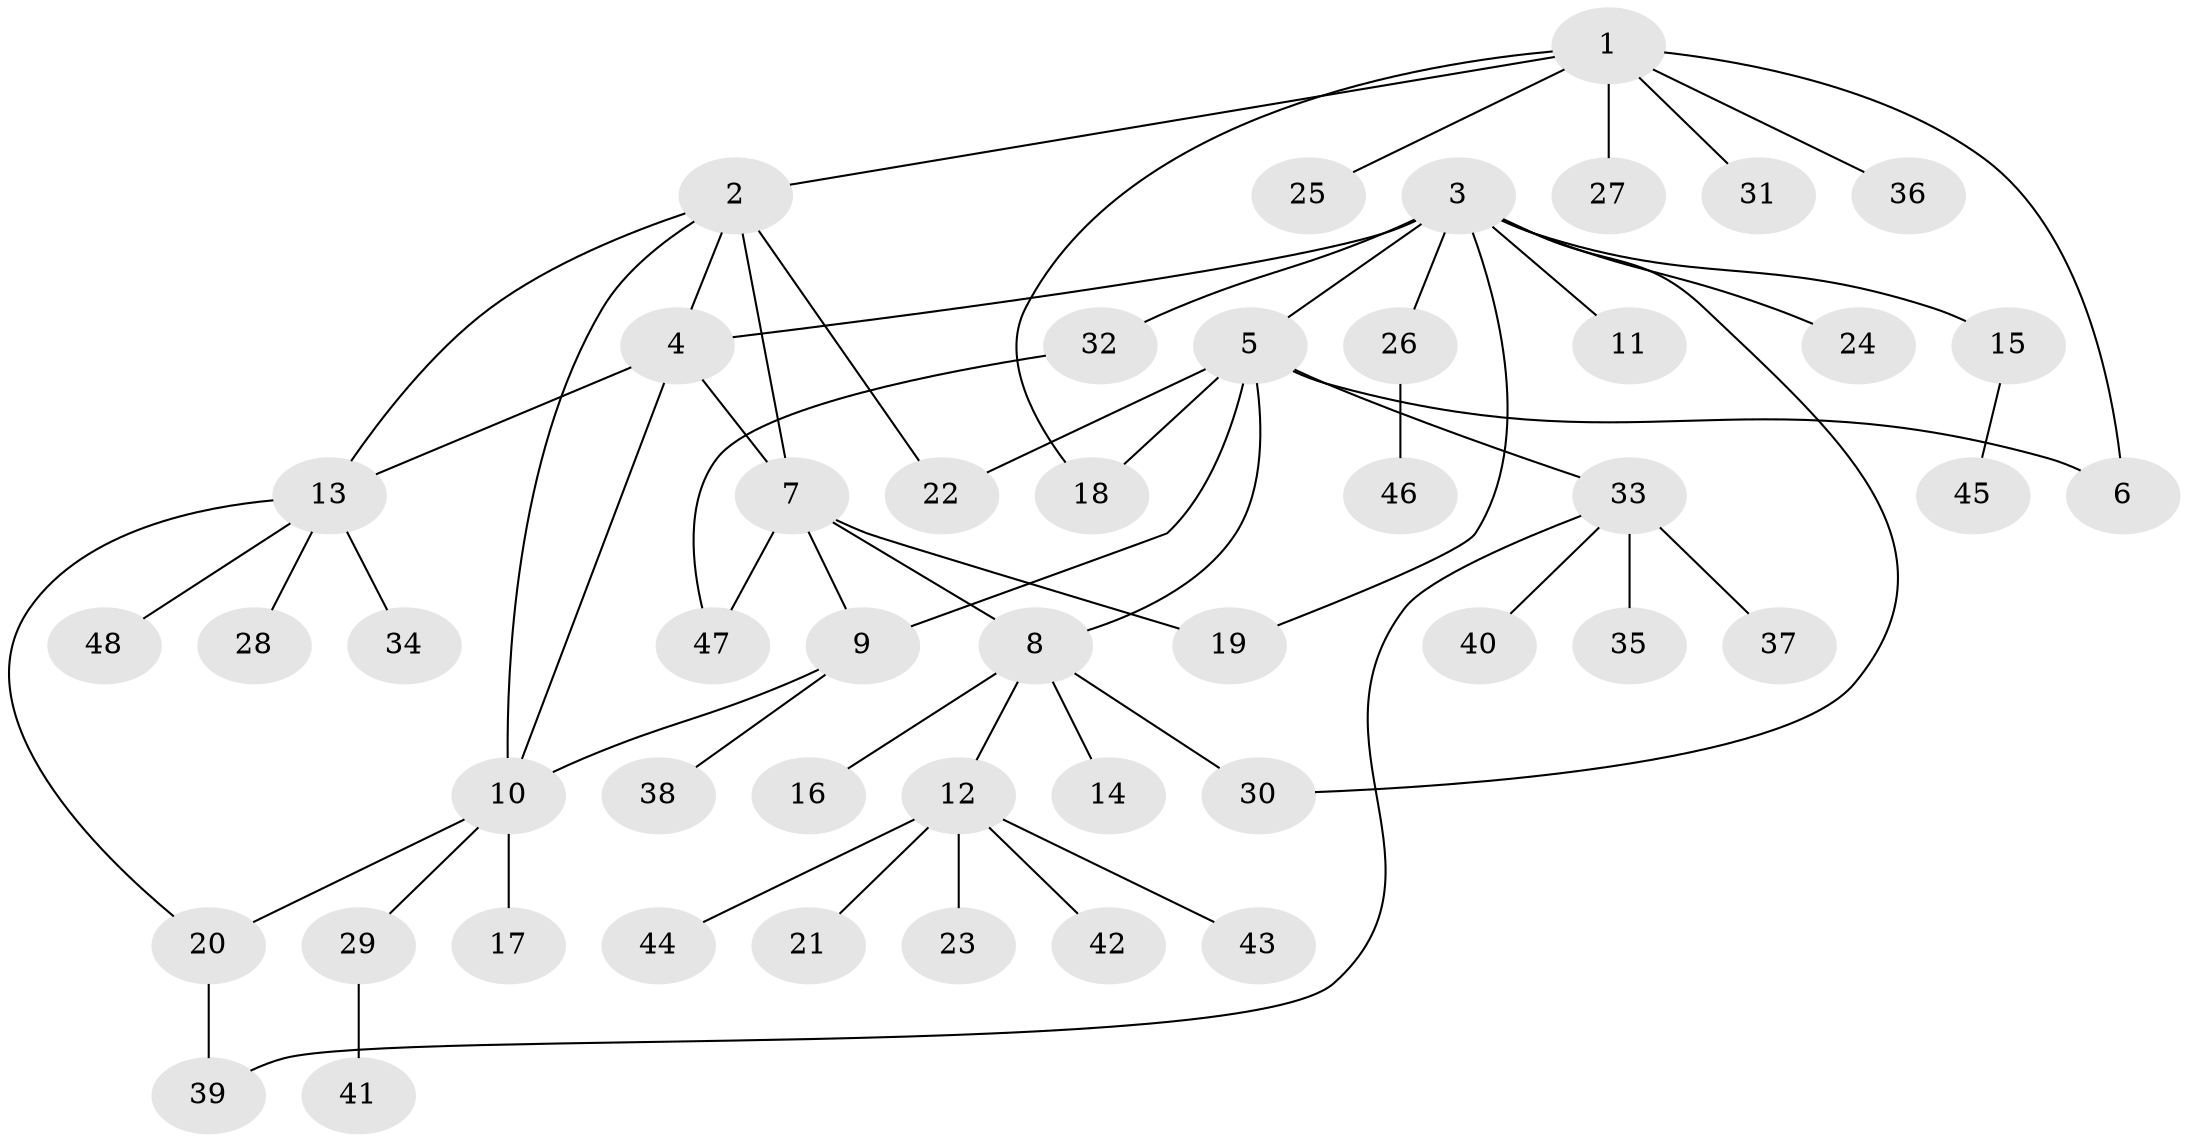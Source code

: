 // Generated by graph-tools (version 1.1) at 2025/37/03/09/25 02:37:13]
// undirected, 48 vertices, 61 edges
graph export_dot {
graph [start="1"]
  node [color=gray90,style=filled];
  1;
  2;
  3;
  4;
  5;
  6;
  7;
  8;
  9;
  10;
  11;
  12;
  13;
  14;
  15;
  16;
  17;
  18;
  19;
  20;
  21;
  22;
  23;
  24;
  25;
  26;
  27;
  28;
  29;
  30;
  31;
  32;
  33;
  34;
  35;
  36;
  37;
  38;
  39;
  40;
  41;
  42;
  43;
  44;
  45;
  46;
  47;
  48;
  1 -- 2;
  1 -- 6;
  1 -- 18;
  1 -- 25;
  1 -- 27;
  1 -- 31;
  1 -- 36;
  2 -- 4;
  2 -- 7;
  2 -- 10;
  2 -- 13;
  2 -- 22;
  3 -- 4;
  3 -- 5;
  3 -- 11;
  3 -- 15;
  3 -- 19;
  3 -- 24;
  3 -- 26;
  3 -- 30;
  3 -- 32;
  4 -- 7;
  4 -- 10;
  4 -- 13;
  5 -- 6;
  5 -- 8;
  5 -- 9;
  5 -- 18;
  5 -- 22;
  5 -- 33;
  7 -- 8;
  7 -- 9;
  7 -- 19;
  7 -- 47;
  8 -- 12;
  8 -- 14;
  8 -- 16;
  8 -- 30;
  9 -- 10;
  9 -- 38;
  10 -- 17;
  10 -- 20;
  10 -- 29;
  12 -- 21;
  12 -- 23;
  12 -- 42;
  12 -- 43;
  12 -- 44;
  13 -- 20;
  13 -- 28;
  13 -- 34;
  13 -- 48;
  15 -- 45;
  20 -- 39;
  26 -- 46;
  29 -- 41;
  32 -- 47;
  33 -- 35;
  33 -- 37;
  33 -- 39;
  33 -- 40;
}
